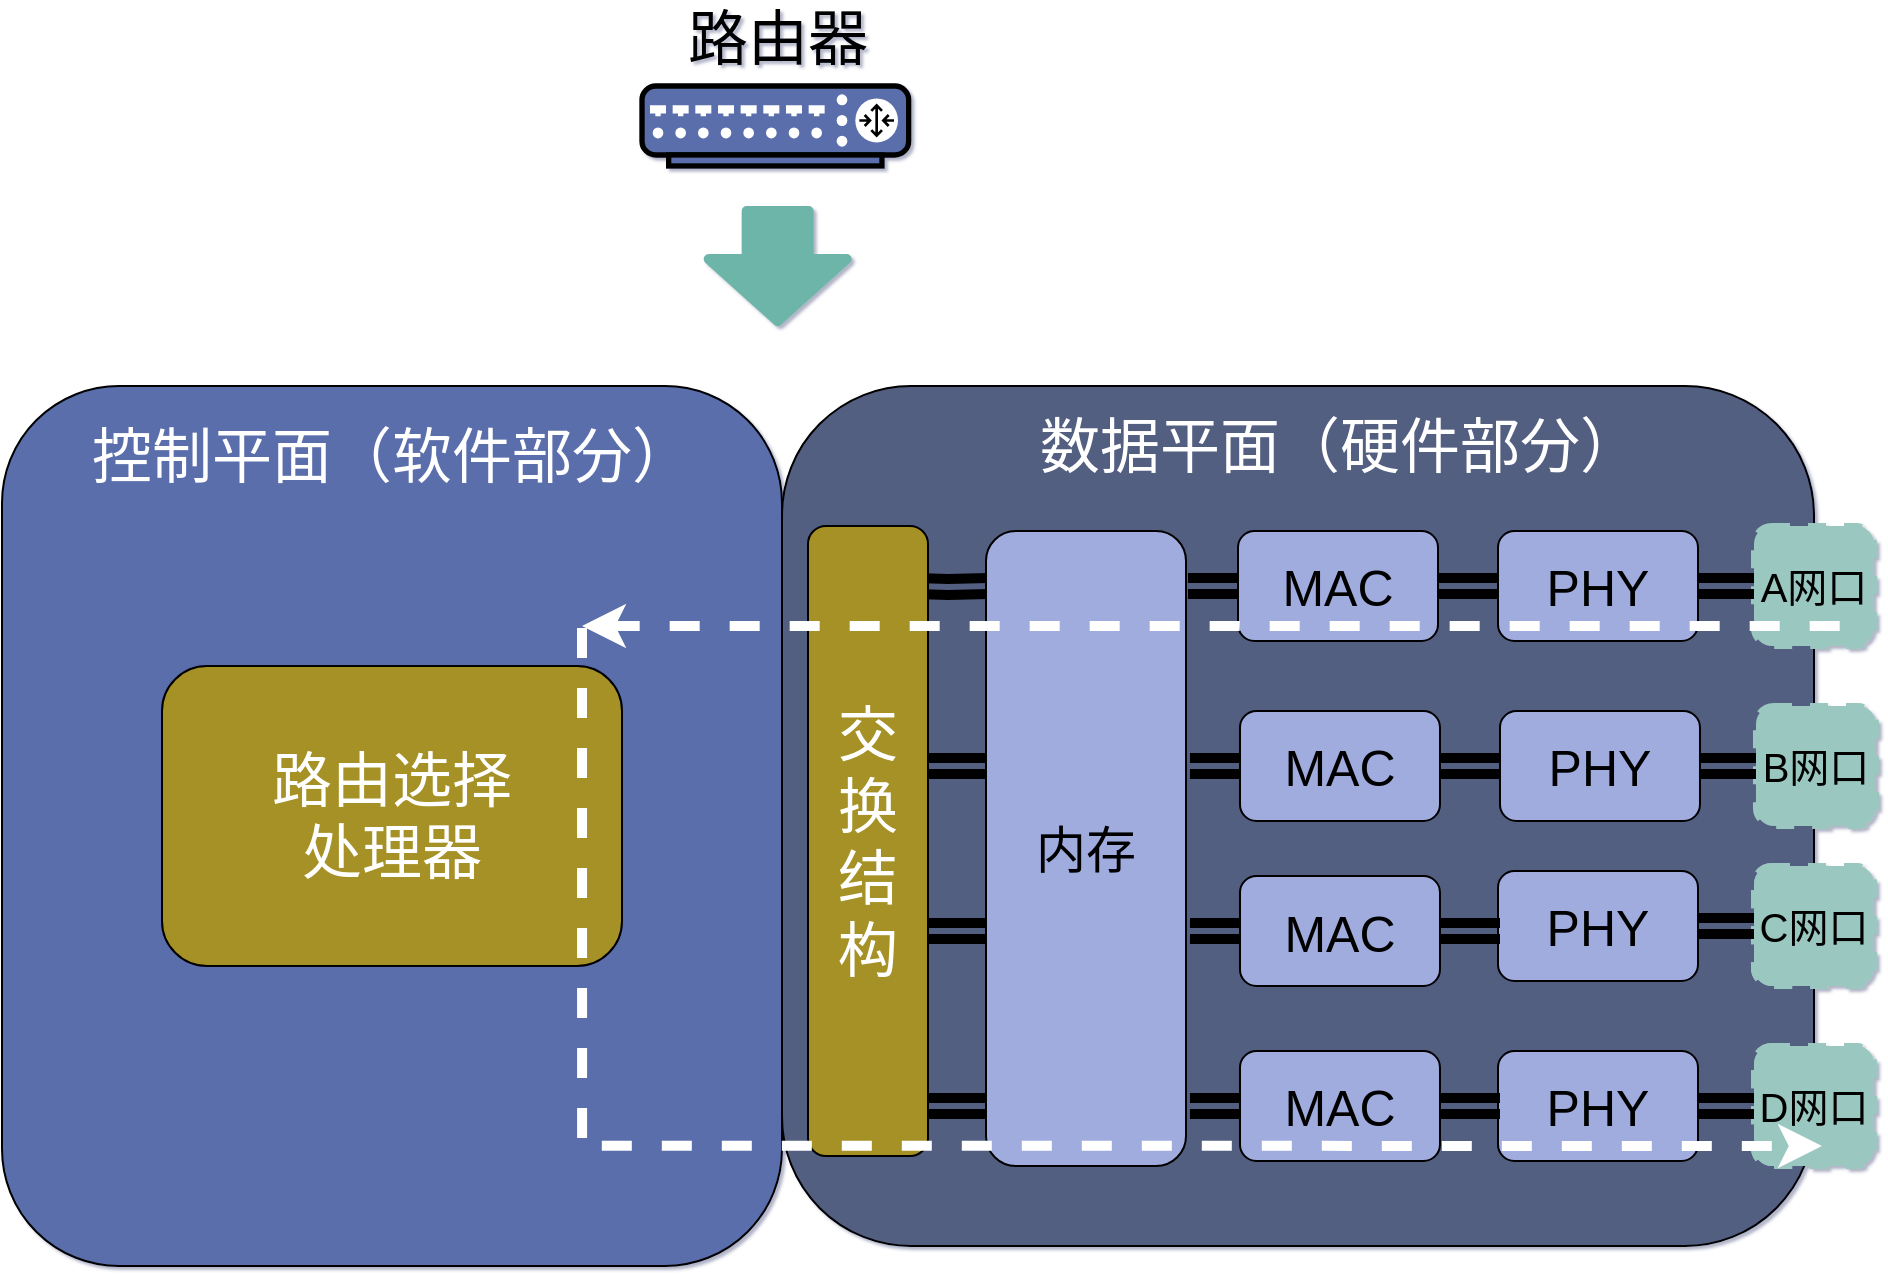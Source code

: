 <mxfile version="21.6.9" type="github">
  <diagram id="3228e29e-7158-1315-38df-8450db1d8a1d" name="Page-1">
    <mxGraphModel dx="1914" dy="2032" grid="1" gridSize="10" guides="1" tooltips="1" connect="1" arrows="1" fold="1" page="1" pageScale="1" pageWidth="330" pageHeight="350" background="#ffffff" math="0" shadow="1">
      <root>
        <mxCell id="0" />
        <mxCell id="1" parent="0" />
        <mxCell id="A2b7am4R7C74YgaemaHo-4" value="" style="rounded=1;whiteSpace=wrap;html=1;fillColor=#5A6EAB;" parent="1" vertex="1">
          <mxGeometry x="-970" y="-120" width="390" height="440" as="geometry" />
        </mxCell>
        <mxCell id="A2b7am4R7C74YgaemaHo-7" value="&lt;font style=&quot;font-size: 30px&quot; color=&quot;#ffffff&quot;&gt;路由选择&lt;br&gt;处理器&lt;/font&gt;" style="rounded=1;whiteSpace=wrap;html=1;fillColor=#A59126;" parent="1" vertex="1">
          <mxGeometry x="-890" y="20" width="230" height="150" as="geometry" />
        </mxCell>
        <mxCell id="2FnHlDQc3e_-eUdSoOCG-1" value="" style="rounded=1;whiteSpace=wrap;html=1;fillColor=#535e80;" parent="1" vertex="1">
          <mxGeometry x="-580" y="-120" width="516" height="430" as="geometry" />
        </mxCell>
        <mxCell id="2Wd3UBVozqNLlvINTNh1-11" style="edgeStyle=orthogonalEdgeStyle;rounded=0;orthogonalLoop=1;jettySize=auto;html=1;exitX=0;exitY=0.5;exitDx=0;exitDy=0;entryX=0.833;entryY=0.095;entryDx=0;entryDy=0;entryPerimeter=0;endArrow=none;endFill=0;strokeWidth=5;shape=link;" parent="1" target="2FnHlDQc3e_-eUdSoOCG-6" edge="1">
          <mxGeometry relative="1" as="geometry">
            <mxPoint x="-477" y="-20" as="sourcePoint" />
          </mxGeometry>
        </mxCell>
        <mxCell id="2Wd3UBVozqNLlvINTNh1-9" style="edgeStyle=orthogonalEdgeStyle;rounded=0;orthogonalLoop=1;jettySize=auto;html=1;exitX=0;exitY=0.5;exitDx=0;exitDy=0;endArrow=none;endFill=0;shape=link;strokeWidth=5;" parent="1" source="2Wd3UBVozqNLlvINTNh1-5" edge="1">
          <mxGeometry relative="1" as="geometry">
            <mxPoint x="-377" y="-20" as="targetPoint" />
          </mxGeometry>
        </mxCell>
        <mxCell id="2Wd3UBVozqNLlvINTNh1-5" value="&lt;font style=&quot;font-size: 25px&quot;&gt;MAC&lt;/font&gt;" style="rounded=1;whiteSpace=wrap;html=1;fillColor=#A0ACDE;" parent="1" vertex="1">
          <mxGeometry x="-352" y="-47.5" width="100" height="55" as="geometry" />
        </mxCell>
        <mxCell id="fYc7Ru6buci-YKz5Eo-_-4" value="&lt;span style=&quot;font-size: 30px&quot;&gt;路由器&lt;/span&gt;" style="text;html=1;strokeColor=none;fillColor=none;align=center;verticalAlign=middle;whiteSpace=wrap;rounded=0;" parent="1" vertex="1">
          <mxGeometry x="-631.67" y="-310" width="100" height="31" as="geometry" />
        </mxCell>
        <mxCell id="2FnHlDQc3e_-eUdSoOCG-2" value="&lt;font style=&quot;font-size: 20px&quot;&gt;A网口&lt;/font&gt;" style="rounded=1;whiteSpace=wrap;html=1;fillColor=#9AC7BF;strokeColor=#9AC7BF;dashed=1;strokeWidth=3;" parent="1" vertex="1">
          <mxGeometry x="-94" y="-50" width="60" height="60" as="geometry" />
        </mxCell>
        <mxCell id="2FnHlDQc3e_-eUdSoOCG-4" value="" style="rounded=1;whiteSpace=wrap;html=1;fillColor=#9AC7BF;strokeColor=#9AC7BF;strokeWidth=3;dashed=1;" parent="1" vertex="1">
          <mxGeometry x="-94" y="120" width="60" height="60" as="geometry" />
        </mxCell>
        <mxCell id="2FnHlDQc3e_-eUdSoOCG-5" value="" style="rounded=1;whiteSpace=wrap;html=1;fillColor=#9AC7BF;strokeColor=#9AC7BF;strokeWidth=3;dashed=1;" parent="1" vertex="1">
          <mxGeometry x="-94" y="210" width="60" height="60" as="geometry" />
        </mxCell>
        <mxCell id="2FnHlDQc3e_-eUdSoOCG-6" value="&lt;span style=&quot;font-size: 30px&quot;&gt;&lt;font color=&quot;#ffffff&quot;&gt;交换结构&lt;/font&gt;&lt;/span&gt;" style="rounded=1;whiteSpace=wrap;html=1;fillColor=#A59126;" parent="1" vertex="1">
          <mxGeometry x="-567" y="-50" width="60" height="315" as="geometry" />
        </mxCell>
        <mxCell id="2FnHlDQc3e_-eUdSoOCG-10" style="edgeStyle=orthogonalEdgeStyle;rounded=0;orthogonalLoop=1;jettySize=auto;html=1;exitX=1;exitY=0.5;exitDx=0;exitDy=0;entryX=0;entryY=0.5;entryDx=0;entryDy=0;endArrow=none;endFill=0;strokeWidth=5;shape=link;" parent="1" source="2FnHlDQc3e_-eUdSoOCG-7" target="2FnHlDQc3e_-eUdSoOCG-2" edge="1">
          <mxGeometry relative="1" as="geometry" />
        </mxCell>
        <mxCell id="2Wd3UBVozqNLlvINTNh1-8" style="edgeStyle=orthogonalEdgeStyle;rounded=0;orthogonalLoop=1;jettySize=auto;html=1;exitX=0;exitY=0.5;exitDx=0;exitDy=0;entryX=1;entryY=0.5;entryDx=0;entryDy=0;endArrow=none;endFill=0;strokeWidth=5;shape=link;" parent="1" source="2FnHlDQc3e_-eUdSoOCG-7" target="2Wd3UBVozqNLlvINTNh1-5" edge="1">
          <mxGeometry relative="1" as="geometry" />
        </mxCell>
        <mxCell id="2FnHlDQc3e_-eUdSoOCG-7" value="&lt;font style=&quot;font-size: 25px&quot;&gt;PHY&lt;/font&gt;" style="rounded=1;whiteSpace=wrap;html=1;fillColor=#A0ACDE;" parent="1" vertex="1">
          <mxGeometry x="-222" y="-47.5" width="100" height="55" as="geometry" />
        </mxCell>
        <mxCell id="2FnHlDQc3e_-eUdSoOCG-12" value="&lt;span style=&quot;font-size: 20px&quot;&gt;B网口&lt;/span&gt;" style="rounded=1;whiteSpace=wrap;html=1;fillColor=#9AC7BF;strokeWidth=3;dashed=1;strokeColor=#9AC7BF;" parent="1" vertex="1">
          <mxGeometry x="-93.01" y="40" width="60" height="60" as="geometry" />
        </mxCell>
        <mxCell id="2FnHlDQc3e_-eUdSoOCG-13" style="edgeStyle=orthogonalEdgeStyle;rounded=0;orthogonalLoop=1;jettySize=auto;html=1;exitX=1;exitY=0.5;exitDx=0;exitDy=0;entryX=0;entryY=0.5;entryDx=0;entryDy=0;endArrow=none;endFill=0;strokeWidth=5;shape=link;" parent="1" source="2FnHlDQc3e_-eUdSoOCG-15" target="2FnHlDQc3e_-eUdSoOCG-12" edge="1">
          <mxGeometry relative="1" as="geometry" />
        </mxCell>
        <mxCell id="2FnHlDQc3e_-eUdSoOCG-15" value="&lt;font style=&quot;font-size: 25px&quot;&gt;PHY&lt;/font&gt;" style="rounded=1;whiteSpace=wrap;html=1;fillColor=#A0ACDE;" parent="1" vertex="1">
          <mxGeometry x="-221.01" y="42.5" width="100" height="55" as="geometry" />
        </mxCell>
        <mxCell id="2FnHlDQc3e_-eUdSoOCG-16" value="&lt;span style=&quot;font-size: 20px&quot;&gt;C网口&lt;/span&gt;" style="rounded=1;whiteSpace=wrap;html=1;fillColor=#9AC7BF;strokeColor=#9AC7BF;strokeWidth=3;dashed=1;" parent="1" vertex="1">
          <mxGeometry x="-94" y="120" width="60" height="60" as="geometry" />
        </mxCell>
        <mxCell id="2FnHlDQc3e_-eUdSoOCG-17" style="edgeStyle=orthogonalEdgeStyle;rounded=0;orthogonalLoop=1;jettySize=auto;html=1;exitX=1;exitY=0.5;exitDx=0;exitDy=0;entryX=0;entryY=0.5;entryDx=0;entryDy=0;endArrow=none;endFill=0;strokeWidth=5;shape=link;" parent="1" source="2FnHlDQc3e_-eUdSoOCG-19" target="2FnHlDQc3e_-eUdSoOCG-16" edge="1">
          <mxGeometry relative="1" as="geometry" />
        </mxCell>
        <mxCell id="2FnHlDQc3e_-eUdSoOCG-19" value="&lt;font style=&quot;font-size: 25px&quot;&gt;PHY&lt;/font&gt;" style="rounded=1;whiteSpace=wrap;html=1;fillColor=#A0ACDE;" parent="1" vertex="1">
          <mxGeometry x="-222" y="122.5" width="100" height="55" as="geometry" />
        </mxCell>
        <mxCell id="2FnHlDQc3e_-eUdSoOCG-20" value="&lt;span style=&quot;font-size: 20px&quot;&gt;D网口&lt;/span&gt;" style="rounded=1;whiteSpace=wrap;html=1;fillColor=#9AC7BF;strokeColor=#9AC7BF;strokeWidth=3;dashed=1;" parent="1" vertex="1">
          <mxGeometry x="-94" y="210" width="60" height="60" as="geometry" />
        </mxCell>
        <mxCell id="2FnHlDQc3e_-eUdSoOCG-21" style="edgeStyle=orthogonalEdgeStyle;rounded=0;orthogonalLoop=1;jettySize=auto;html=1;exitX=1;exitY=0.5;exitDx=0;exitDy=0;entryX=0;entryY=0.5;entryDx=0;entryDy=0;endArrow=none;endFill=0;strokeWidth=5;shape=link;" parent="1" source="2FnHlDQc3e_-eUdSoOCG-23" target="2FnHlDQc3e_-eUdSoOCG-20" edge="1">
          <mxGeometry relative="1" as="geometry" />
        </mxCell>
        <mxCell id="2FnHlDQc3e_-eUdSoOCG-23" value="&lt;font style=&quot;font-size: 25px&quot;&gt;PHY&lt;/font&gt;" style="rounded=1;whiteSpace=wrap;html=1;fillColor=#A0ACDE;" parent="1" vertex="1">
          <mxGeometry x="-222" y="212.5" width="100" height="55" as="geometry" />
        </mxCell>
        <mxCell id="2FnHlDQc3e_-eUdSoOCG-25" value="" style="shape=flexArrow;endArrow=classic;html=1;strokeWidth=5;endWidth=33;endSize=8.67;width=27;strokeColor=#6DB5A8;fillColor=#6DB5A8;" parent="1" edge="1">
          <mxGeometry width="50" height="50" relative="1" as="geometry">
            <mxPoint x="-582.17" y="-210" as="sourcePoint" />
            <mxPoint x="-582.17" y="-150" as="targetPoint" />
          </mxGeometry>
        </mxCell>
        <mxCell id="2FnHlDQc3e_-eUdSoOCG-29" value="" style="endArrow=none;dashed=1;html=1;strokeWidth=5;fillColor=#6DB5A8;exitX=0.174;exitY=0.875;exitDx=0;exitDy=0;exitPerimeter=0;strokeColor=#FFFFFF;" parent="1" edge="1">
          <mxGeometry width="50" height="50" relative="1" as="geometry">
            <mxPoint x="-679.95" y="256" as="sourcePoint" />
            <mxPoint x="-680" y="-10" as="targetPoint" />
          </mxGeometry>
        </mxCell>
        <mxCell id="2Wd3UBVozqNLlvINTNh1-17" style="edgeStyle=orthogonalEdgeStyle;shape=link;rounded=0;orthogonalLoop=1;jettySize=auto;html=1;exitX=0;exitY=0.5;exitDx=0;exitDy=0;entryX=1;entryY=0.378;entryDx=0;entryDy=0;entryPerimeter=0;startArrow=classic;startFill=1;endArrow=none;endFill=0;strokeWidth=5;" parent="1" target="2FnHlDQc3e_-eUdSoOCG-6" edge="1">
          <mxGeometry relative="1" as="geometry">
            <mxPoint x="-476.01" y="70" as="sourcePoint" />
          </mxGeometry>
        </mxCell>
        <mxCell id="2Wd3UBVozqNLlvINTNh1-14" style="edgeStyle=orthogonalEdgeStyle;rounded=0;orthogonalLoop=1;jettySize=auto;html=1;exitX=0;exitY=0.5;exitDx=0;exitDy=0;endArrow=none;endFill=0;shape=link;strokeWidth=5;" parent="1" source="2Wd3UBVozqNLlvINTNh1-15" edge="1">
          <mxGeometry relative="1" as="geometry">
            <mxPoint x="-376.01" y="70" as="targetPoint" />
          </mxGeometry>
        </mxCell>
        <mxCell id="2Wd3UBVozqNLlvINTNh1-15" value="&lt;font style=&quot;font-size: 25px&quot;&gt;MAC&lt;/font&gt;" style="rounded=1;whiteSpace=wrap;html=1;fillColor=#A0ACDE;" parent="1" vertex="1">
          <mxGeometry x="-351.01" y="42.5" width="100" height="55" as="geometry" />
        </mxCell>
        <mxCell id="2Wd3UBVozqNLlvINTNh1-16" style="edgeStyle=orthogonalEdgeStyle;rounded=0;orthogonalLoop=1;jettySize=auto;html=1;exitX=0;exitY=0.5;exitDx=0;exitDy=0;entryX=1;entryY=0.5;entryDx=0;entryDy=0;endArrow=none;endFill=0;strokeWidth=5;shape=link;" parent="1" target="2Wd3UBVozqNLlvINTNh1-15" edge="1">
          <mxGeometry relative="1" as="geometry">
            <mxPoint x="-221.01" y="70" as="sourcePoint" />
          </mxGeometry>
        </mxCell>
        <mxCell id="2Wd3UBVozqNLlvINTNh1-18" style="edgeStyle=orthogonalEdgeStyle;shape=link;rounded=0;orthogonalLoop=1;jettySize=auto;html=1;exitX=0;exitY=0.5;exitDx=0;exitDy=0;entryX=1;entryY=0.378;entryDx=0;entryDy=0;entryPerimeter=0;startArrow=classic;startFill=1;endArrow=none;endFill=0;strokeWidth=5;" parent="1" edge="1">
          <mxGeometry relative="1" as="geometry">
            <mxPoint x="-507" y="151.57" as="targetPoint" />
            <mxPoint x="-476.01" y="152.5" as="sourcePoint" />
          </mxGeometry>
        </mxCell>
        <mxCell id="2Wd3UBVozqNLlvINTNh1-20" style="edgeStyle=orthogonalEdgeStyle;rounded=0;orthogonalLoop=1;jettySize=auto;html=1;exitX=0;exitY=0.5;exitDx=0;exitDy=0;endArrow=none;endFill=0;shape=link;strokeWidth=5;" parent="1" source="2Wd3UBVozqNLlvINTNh1-21" edge="1">
          <mxGeometry relative="1" as="geometry">
            <mxPoint x="-376.01" y="152.5" as="targetPoint" />
          </mxGeometry>
        </mxCell>
        <mxCell id="2Wd3UBVozqNLlvINTNh1-21" value="&lt;font style=&quot;font-size: 25px&quot;&gt;MAC&lt;/font&gt;" style="rounded=1;whiteSpace=wrap;html=1;fillColor=#A0ACDE;" parent="1" vertex="1">
          <mxGeometry x="-351.01" y="125" width="100" height="55" as="geometry" />
        </mxCell>
        <mxCell id="2Wd3UBVozqNLlvINTNh1-22" style="edgeStyle=orthogonalEdgeStyle;rounded=0;orthogonalLoop=1;jettySize=auto;html=1;exitX=0;exitY=0.5;exitDx=0;exitDy=0;entryX=1;entryY=0.5;entryDx=0;entryDy=0;endArrow=none;endFill=0;strokeWidth=5;shape=link;" parent="1" target="2Wd3UBVozqNLlvINTNh1-21" edge="1">
          <mxGeometry relative="1" as="geometry">
            <mxPoint x="-221.01" y="152.5" as="sourcePoint" />
          </mxGeometry>
        </mxCell>
        <mxCell id="2Wd3UBVozqNLlvINTNh1-23" style="edgeStyle=orthogonalEdgeStyle;shape=link;rounded=0;orthogonalLoop=1;jettySize=auto;html=1;exitX=0;exitY=0.5;exitDx=0;exitDy=0;entryX=1;entryY=0.378;entryDx=0;entryDy=0;entryPerimeter=0;startArrow=classic;startFill=1;endArrow=none;endFill=0;strokeWidth=5;" parent="1" edge="1">
          <mxGeometry relative="1" as="geometry">
            <mxPoint x="-507" y="239.07" as="targetPoint" />
            <mxPoint x="-476.01" y="240" as="sourcePoint" />
          </mxGeometry>
        </mxCell>
        <mxCell id="2Wd3UBVozqNLlvINTNh1-25" style="edgeStyle=orthogonalEdgeStyle;rounded=0;orthogonalLoop=1;jettySize=auto;html=1;exitX=0;exitY=0.5;exitDx=0;exitDy=0;endArrow=none;endFill=0;shape=link;strokeWidth=5;" parent="1" source="2Wd3UBVozqNLlvINTNh1-26" edge="1">
          <mxGeometry relative="1" as="geometry">
            <mxPoint x="-376.01" y="240" as="targetPoint" />
          </mxGeometry>
        </mxCell>
        <mxCell id="2Wd3UBVozqNLlvINTNh1-26" value="&lt;font style=&quot;font-size: 25px&quot;&gt;MAC&lt;/font&gt;" style="rounded=1;whiteSpace=wrap;html=1;fillColor=#A0ACDE;" parent="1" vertex="1">
          <mxGeometry x="-351.01" y="212.5" width="100" height="55" as="geometry" />
        </mxCell>
        <mxCell id="2Wd3UBVozqNLlvINTNh1-27" style="edgeStyle=orthogonalEdgeStyle;rounded=0;orthogonalLoop=1;jettySize=auto;html=1;exitX=0;exitY=0.5;exitDx=0;exitDy=0;entryX=1;entryY=0.5;entryDx=0;entryDy=0;endArrow=none;endFill=0;strokeWidth=5;shape=link;" parent="1" target="2Wd3UBVozqNLlvINTNh1-26" edge="1">
          <mxGeometry relative="1" as="geometry">
            <mxPoint x="-221.01" y="240" as="sourcePoint" />
          </mxGeometry>
        </mxCell>
        <mxCell id="A2b7am4R7C74YgaemaHo-2" value="" style="fontColor=#0066CC;verticalAlign=top;verticalLabelPosition=bottom;labelPosition=center;align=center;html=1;outlineConnect=0;gradientColor=none;gradientDirection=north;strokeWidth=2;shape=mxgraph.networks.router;fillColor=#5A6EAB;fontSize=30;" parent="1" vertex="1">
          <mxGeometry x="-650" y="-270" width="133.33" height="40" as="geometry" />
        </mxCell>
        <mxCell id="A2b7am4R7C74YgaemaHo-5" value="&lt;font style=&quot;font-size: 30px&quot;&gt;数据平面（硬件部分）&lt;/font&gt;" style="text;html=1;strokeColor=none;fillColor=none;align=center;verticalAlign=middle;whiteSpace=wrap;rounded=0;fontColor=#FFFFFF;" parent="1" vertex="1">
          <mxGeometry x="-456.01" y="-100" width="310" height="20" as="geometry" />
        </mxCell>
        <mxCell id="A2b7am4R7C74YgaemaHo-6" value="&lt;font style=&quot;font-size: 30px&quot;&gt;控制平面（软件部分）&lt;/font&gt;" style="text;html=1;strokeColor=none;fillColor=none;align=center;verticalAlign=middle;whiteSpace=wrap;rounded=0;fontColor=#FFFFFF;" parent="1" vertex="1">
          <mxGeometry x="-930" y="-95" width="310" height="20" as="geometry" />
        </mxCell>
        <mxCell id="7CKJjCA0ST_tBDK8_afC-1" value="&lt;font style=&quot;font-size: 25px&quot;&gt;内存&lt;/font&gt;" style="rounded=1;whiteSpace=wrap;html=1;fillColor=#A0ACDE;" vertex="1" parent="1">
          <mxGeometry x="-478" y="-47.5" width="100" height="317.5" as="geometry" />
        </mxCell>
        <mxCell id="2FnHlDQc3e_-eUdSoOCG-32" value="" style="endArrow=classic;dashed=1;html=1;strokeWidth=5;fillColor=#6DB5A8;startArrow=none;startFill=0;endFill=1;exitX=0.769;exitY=0.886;exitDx=0;exitDy=0;exitPerimeter=0;strokeColor=#FFFFFF;" parent="1" edge="1">
          <mxGeometry width="50" height="50" relative="1" as="geometry">
            <mxPoint x="-670.09" y="259.84" as="sourcePoint" />
            <mxPoint x="-60" y="260" as="targetPoint" />
          </mxGeometry>
        </mxCell>
        <mxCell id="2FnHlDQc3e_-eUdSoOCG-27" value="" style="endArrow=none;dashed=1;html=1;strokeWidth=5;fillColor=#6DB5A8;startArrow=classic;startFill=1;strokeColor=#FFFFFF;" parent="1" edge="1">
          <mxGeometry width="50" height="50" relative="1" as="geometry">
            <mxPoint x="-680" as="sourcePoint" />
            <mxPoint x="-44" as="targetPoint" />
          </mxGeometry>
        </mxCell>
      </root>
    </mxGraphModel>
  </diagram>
</mxfile>
